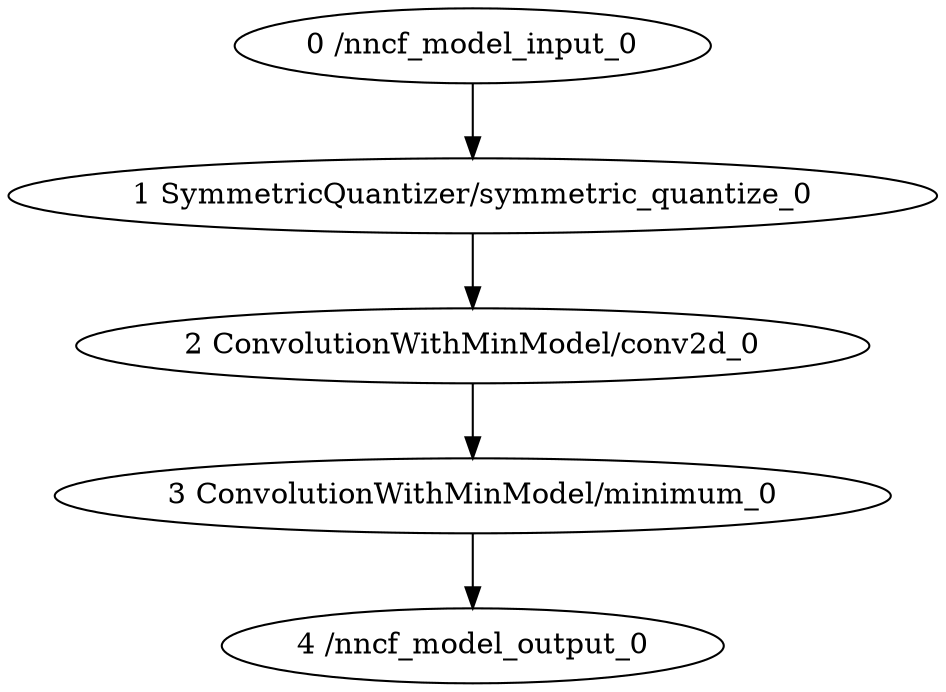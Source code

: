 strict digraph  {
"0 /nncf_model_input_0" [id=0, type=nncf_model_input];
"1 SymmetricQuantizer/symmetric_quantize_0" [id=1, type=symmetric_quantize];
"2 ConvolutionWithMinModel/conv2d_0" [id=2, type=conv2d];
"3 ConvolutionWithMinModel/minimum_0" [id=3, type=minimum];
"4 /nncf_model_output_0" [id=4, type=nncf_model_output];
"0 /nncf_model_input_0" -> "1 SymmetricQuantizer/symmetric_quantize_0";
"1 SymmetricQuantizer/symmetric_quantize_0" -> "2 ConvolutionWithMinModel/conv2d_0";
"2 ConvolutionWithMinModel/conv2d_0" -> "3 ConvolutionWithMinModel/minimum_0";
"3 ConvolutionWithMinModel/minimum_0" -> "4 /nncf_model_output_0";
}

